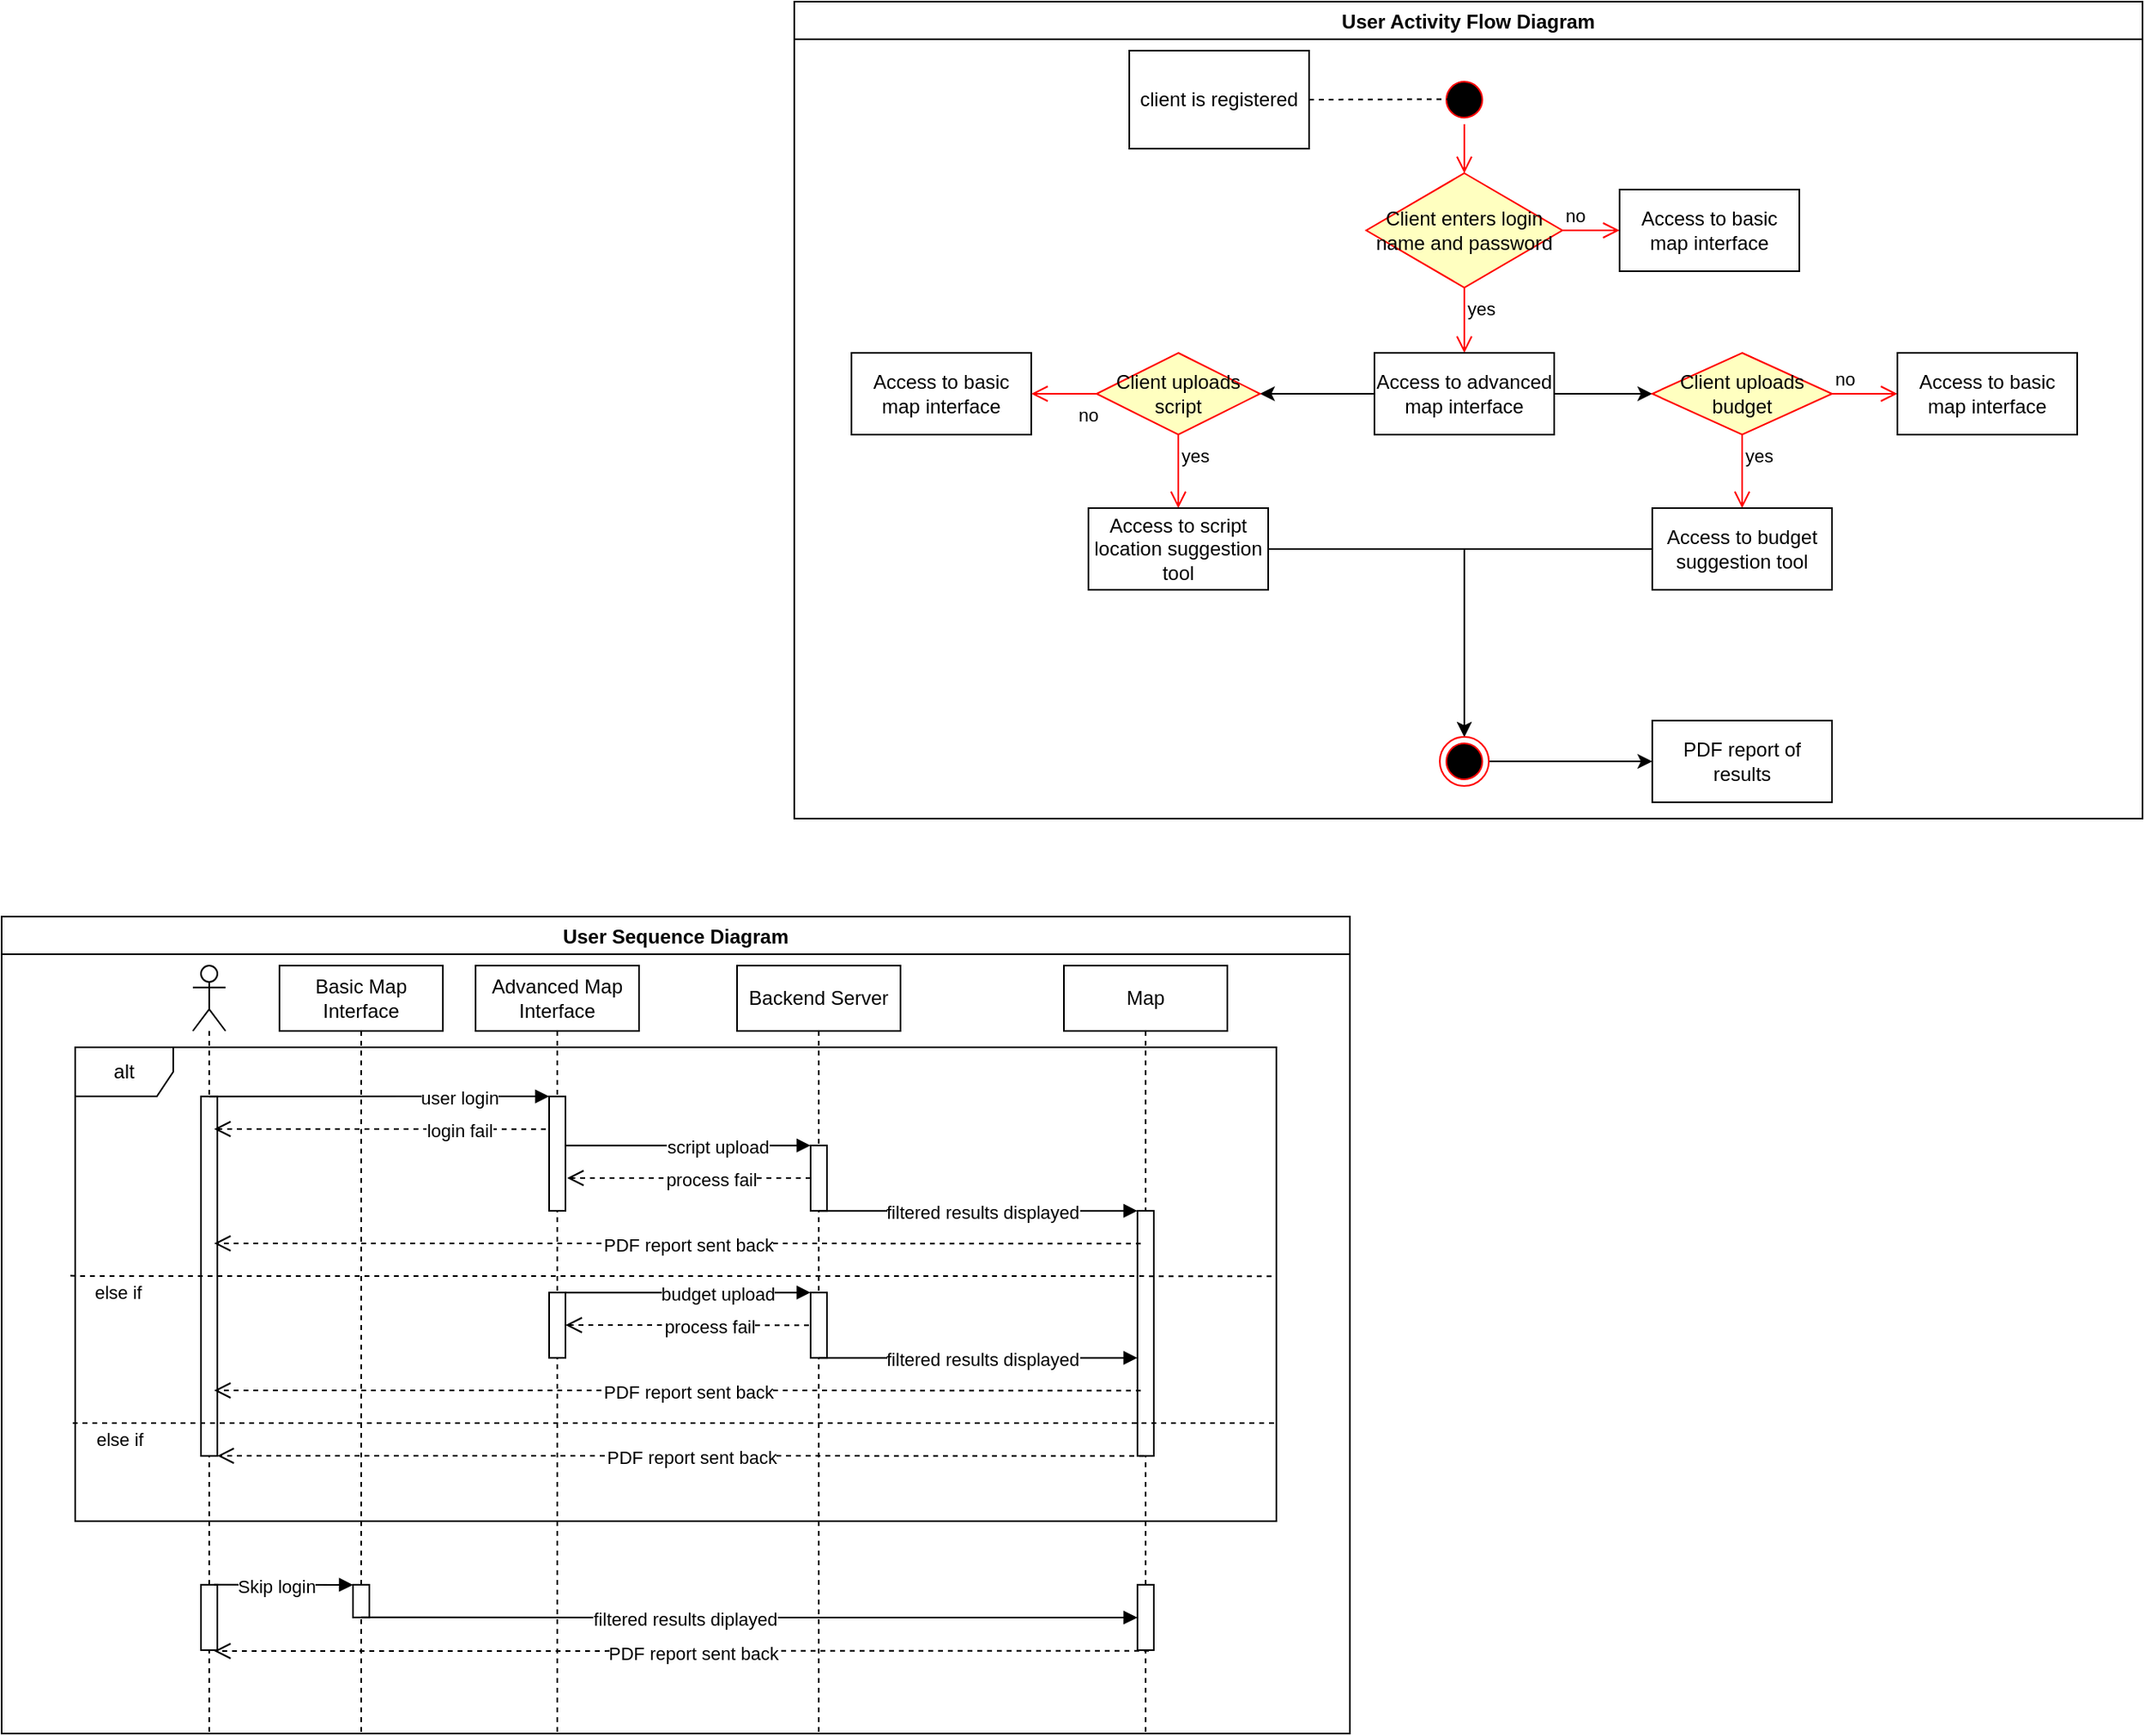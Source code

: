 <mxfile version="21.6.8" type="github">
  <diagram id="C5RBs43oDa-KdzZeNtuy" name="Page-1">
    <mxGraphModel dx="3458" dy="1689" grid="1" gridSize="10" guides="1" tooltips="1" connect="1" arrows="1" fold="1" page="1" pageScale="1" pageWidth="827" pageHeight="1169" math="0" shadow="0">
      <root>
        <mxCell id="WIyWlLk6GJQsqaUBKTNV-0" />
        <mxCell id="WIyWlLk6GJQsqaUBKTNV-1" parent="WIyWlLk6GJQsqaUBKTNV-0" />
        <mxCell id="lBqZCHfxyC3GmHe8Lh2Y-9" value="" style="ellipse;html=1;shape=startState;fillColor=#000000;strokeColor=#ff0000;" vertex="1" parent="WIyWlLk6GJQsqaUBKTNV-1">
          <mxGeometry x="350" y="105" width="30" height="30" as="geometry" />
        </mxCell>
        <mxCell id="lBqZCHfxyC3GmHe8Lh2Y-10" value="" style="edgeStyle=orthogonalEdgeStyle;html=1;verticalAlign=bottom;endArrow=open;endSize=8;strokeColor=#ff0000;rounded=0;entryX=0.5;entryY=0;entryDx=0;entryDy=0;" edge="1" source="lBqZCHfxyC3GmHe8Lh2Y-9" parent="WIyWlLk6GJQsqaUBKTNV-1" target="lBqZCHfxyC3GmHe8Lh2Y-12">
          <mxGeometry relative="1" as="geometry">
            <mxPoint x="365.0" y="215" as="targetPoint" />
          </mxGeometry>
        </mxCell>
        <mxCell id="lBqZCHfxyC3GmHe8Lh2Y-12" value="Client enters login &lt;br&gt;name and password" style="rhombus;whiteSpace=wrap;html=1;fontColor=#000000;fillColor=#ffffc0;strokeColor=#ff0000;" vertex="1" parent="WIyWlLk6GJQsqaUBKTNV-1">
          <mxGeometry x="305" y="165" width="120" height="70" as="geometry" />
        </mxCell>
        <mxCell id="lBqZCHfxyC3GmHe8Lh2Y-13" value="no" style="edgeStyle=orthogonalEdgeStyle;html=1;align=left;verticalAlign=bottom;endArrow=open;endSize=8;strokeColor=#ff0000;rounded=0;entryX=0;entryY=0.5;entryDx=0;entryDy=0;" edge="1" source="lBqZCHfxyC3GmHe8Lh2Y-12" parent="WIyWlLk6GJQsqaUBKTNV-1" target="lBqZCHfxyC3GmHe8Lh2Y-15">
          <mxGeometry x="-1" relative="1" as="geometry">
            <mxPoint x="504" y="245" as="targetPoint" />
          </mxGeometry>
        </mxCell>
        <mxCell id="lBqZCHfxyC3GmHe8Lh2Y-14" value="yes" style="edgeStyle=orthogonalEdgeStyle;html=1;align=left;verticalAlign=top;endArrow=open;endSize=8;strokeColor=#ff0000;rounded=0;entryX=0.5;entryY=0;entryDx=0;entryDy=0;" edge="1" source="lBqZCHfxyC3GmHe8Lh2Y-12" parent="WIyWlLk6GJQsqaUBKTNV-1" target="lBqZCHfxyC3GmHe8Lh2Y-16">
          <mxGeometry x="-1" relative="1" as="geometry">
            <mxPoint x="360" y="355" as="targetPoint" />
          </mxGeometry>
        </mxCell>
        <mxCell id="lBqZCHfxyC3GmHe8Lh2Y-15" value="Access to basic map interface" style="html=1;whiteSpace=wrap;" vertex="1" parent="WIyWlLk6GJQsqaUBKTNV-1">
          <mxGeometry x="460" y="175" width="110" height="50" as="geometry" />
        </mxCell>
        <mxCell id="lBqZCHfxyC3GmHe8Lh2Y-43" style="edgeStyle=orthogonalEdgeStyle;rounded=0;orthogonalLoop=1;jettySize=auto;html=1;exitX=0;exitY=0.5;exitDx=0;exitDy=0;entryX=1;entryY=0.5;entryDx=0;entryDy=0;" edge="1" parent="WIyWlLk6GJQsqaUBKTNV-1" source="lBqZCHfxyC3GmHe8Lh2Y-16" target="lBqZCHfxyC3GmHe8Lh2Y-40">
          <mxGeometry relative="1" as="geometry" />
        </mxCell>
        <mxCell id="lBqZCHfxyC3GmHe8Lh2Y-54" style="edgeStyle=orthogonalEdgeStyle;rounded=0;orthogonalLoop=1;jettySize=auto;html=1;entryX=0;entryY=0.5;entryDx=0;entryDy=0;" edge="1" parent="WIyWlLk6GJQsqaUBKTNV-1" source="lBqZCHfxyC3GmHe8Lh2Y-16" target="lBqZCHfxyC3GmHe8Lh2Y-51">
          <mxGeometry relative="1" as="geometry" />
        </mxCell>
        <mxCell id="lBqZCHfxyC3GmHe8Lh2Y-16" value="Access to advanced map interface" style="html=1;whiteSpace=wrap;" vertex="1" parent="WIyWlLk6GJQsqaUBKTNV-1">
          <mxGeometry x="310" y="275" width="110" height="50" as="geometry" />
        </mxCell>
        <mxCell id="lBqZCHfxyC3GmHe8Lh2Y-17" value="client is registered" style="html=1;whiteSpace=wrap;" vertex="1" parent="WIyWlLk6GJQsqaUBKTNV-1">
          <mxGeometry x="160" y="90" width="110" height="60" as="geometry" />
        </mxCell>
        <mxCell id="lBqZCHfxyC3GmHe8Lh2Y-23" value="" style="endArrow=none;dashed=1;html=1;rounded=0;entryX=0.188;entryY=0.491;entryDx=0;entryDy=0;entryPerimeter=0;exitX=1;exitY=0.5;exitDx=0;exitDy=0;" edge="1" parent="WIyWlLk6GJQsqaUBKTNV-1" source="lBqZCHfxyC3GmHe8Lh2Y-17" target="lBqZCHfxyC3GmHe8Lh2Y-9">
          <mxGeometry width="50" height="50" relative="1" as="geometry">
            <mxPoint x="260" y="120" as="sourcePoint" />
            <mxPoint x="350.0" y="119.7" as="targetPoint" />
          </mxGeometry>
        </mxCell>
        <mxCell id="lBqZCHfxyC3GmHe8Lh2Y-40" value="Client uploads script" style="rhombus;whiteSpace=wrap;html=1;fontColor=#000000;fillColor=#ffffc0;strokeColor=#ff0000;" vertex="1" parent="WIyWlLk6GJQsqaUBKTNV-1">
          <mxGeometry x="140" y="275" width="100" height="50" as="geometry" />
        </mxCell>
        <mxCell id="lBqZCHfxyC3GmHe8Lh2Y-42" value="yes" style="edgeStyle=orthogonalEdgeStyle;html=1;align=left;verticalAlign=top;endArrow=open;endSize=8;strokeColor=#ff0000;rounded=0;entryX=0.5;entryY=0;entryDx=0;entryDy=0;" edge="1" source="lBqZCHfxyC3GmHe8Lh2Y-40" parent="WIyWlLk6GJQsqaUBKTNV-1" target="lBqZCHfxyC3GmHe8Lh2Y-44">
          <mxGeometry x="-1" relative="1" as="geometry">
            <mxPoint x="165" y="375" as="targetPoint" />
          </mxGeometry>
        </mxCell>
        <mxCell id="lBqZCHfxyC3GmHe8Lh2Y-58" style="edgeStyle=orthogonalEdgeStyle;rounded=0;orthogonalLoop=1;jettySize=auto;html=1;entryX=0.5;entryY=0;entryDx=0;entryDy=0;" edge="1" parent="WIyWlLk6GJQsqaUBKTNV-1" source="lBqZCHfxyC3GmHe8Lh2Y-44" target="lBqZCHfxyC3GmHe8Lh2Y-57">
          <mxGeometry relative="1" as="geometry" />
        </mxCell>
        <mxCell id="lBqZCHfxyC3GmHe8Lh2Y-44" value="Access to script location suggestion tool" style="html=1;whiteSpace=wrap;" vertex="1" parent="WIyWlLk6GJQsqaUBKTNV-1">
          <mxGeometry x="135" y="370" width="110" height="50" as="geometry" />
        </mxCell>
        <mxCell id="lBqZCHfxyC3GmHe8Lh2Y-46" value="Access to basic map interface" style="html=1;whiteSpace=wrap;" vertex="1" parent="WIyWlLk6GJQsqaUBKTNV-1">
          <mxGeometry x="-10" y="275" width="110" height="50" as="geometry" />
        </mxCell>
        <mxCell id="lBqZCHfxyC3GmHe8Lh2Y-48" value="no" style="edgeStyle=orthogonalEdgeStyle;html=1;align=left;verticalAlign=top;endArrow=open;endSize=8;strokeColor=#ff0000;rounded=0;entryX=1;entryY=0.5;entryDx=0;entryDy=0;exitX=0;exitY=0.5;exitDx=0;exitDy=0;" edge="1" parent="WIyWlLk6GJQsqaUBKTNV-1" source="lBqZCHfxyC3GmHe8Lh2Y-40" target="lBqZCHfxyC3GmHe8Lh2Y-46">
          <mxGeometry x="-0.333" relative="1" as="geometry">
            <mxPoint x="150" y="370" as="targetPoint" />
            <mxPoint x="135" y="302" as="sourcePoint" />
            <mxPoint as="offset" />
          </mxGeometry>
        </mxCell>
        <mxCell id="lBqZCHfxyC3GmHe8Lh2Y-51" value="Client uploads budget" style="rhombus;whiteSpace=wrap;html=1;fontColor=#000000;fillColor=#ffffc0;strokeColor=#ff0000;" vertex="1" parent="WIyWlLk6GJQsqaUBKTNV-1">
          <mxGeometry x="480" y="275" width="110" height="50" as="geometry" />
        </mxCell>
        <mxCell id="lBqZCHfxyC3GmHe8Lh2Y-52" value="no" style="edgeStyle=orthogonalEdgeStyle;html=1;align=left;verticalAlign=bottom;endArrow=open;endSize=8;strokeColor=#ff0000;rounded=0;entryX=0;entryY=0.5;entryDx=0;entryDy=0;" edge="1" source="lBqZCHfxyC3GmHe8Lh2Y-51" parent="WIyWlLk6GJQsqaUBKTNV-1" target="lBqZCHfxyC3GmHe8Lh2Y-56">
          <mxGeometry x="-1" relative="1" as="geometry">
            <mxPoint x="660" y="300" as="targetPoint" />
          </mxGeometry>
        </mxCell>
        <mxCell id="lBqZCHfxyC3GmHe8Lh2Y-53" value="yes" style="edgeStyle=orthogonalEdgeStyle;html=1;align=left;verticalAlign=top;endArrow=open;endSize=8;strokeColor=#ff0000;rounded=0;entryX=0.5;entryY=0;entryDx=0;entryDy=0;" edge="1" source="lBqZCHfxyC3GmHe8Lh2Y-51" parent="WIyWlLk6GJQsqaUBKTNV-1" target="lBqZCHfxyC3GmHe8Lh2Y-55">
          <mxGeometry x="-1" relative="1" as="geometry">
            <mxPoint x="520" y="380" as="targetPoint" />
          </mxGeometry>
        </mxCell>
        <mxCell id="lBqZCHfxyC3GmHe8Lh2Y-60" style="edgeStyle=orthogonalEdgeStyle;rounded=0;orthogonalLoop=1;jettySize=auto;html=1;entryX=0.5;entryY=0;entryDx=0;entryDy=0;" edge="1" parent="WIyWlLk6GJQsqaUBKTNV-1" source="lBqZCHfxyC3GmHe8Lh2Y-55" target="lBqZCHfxyC3GmHe8Lh2Y-57">
          <mxGeometry relative="1" as="geometry" />
        </mxCell>
        <mxCell id="lBqZCHfxyC3GmHe8Lh2Y-55" value="Access to budget suggestion tool" style="html=1;whiteSpace=wrap;" vertex="1" parent="WIyWlLk6GJQsqaUBKTNV-1">
          <mxGeometry x="480" y="370" width="110" height="50" as="geometry" />
        </mxCell>
        <mxCell id="lBqZCHfxyC3GmHe8Lh2Y-56" value="Access to basic map interface" style="html=1;whiteSpace=wrap;" vertex="1" parent="WIyWlLk6GJQsqaUBKTNV-1">
          <mxGeometry x="630" y="275" width="110" height="50" as="geometry" />
        </mxCell>
        <mxCell id="lBqZCHfxyC3GmHe8Lh2Y-64" style="edgeStyle=orthogonalEdgeStyle;rounded=0;orthogonalLoop=1;jettySize=auto;html=1;exitX=1;exitY=0.5;exitDx=0;exitDy=0;entryX=0;entryY=0.5;entryDx=0;entryDy=0;" edge="1" parent="WIyWlLk6GJQsqaUBKTNV-1" source="lBqZCHfxyC3GmHe8Lh2Y-57" target="lBqZCHfxyC3GmHe8Lh2Y-65">
          <mxGeometry relative="1" as="geometry">
            <mxPoint x="480" y="525" as="targetPoint" />
          </mxGeometry>
        </mxCell>
        <mxCell id="lBqZCHfxyC3GmHe8Lh2Y-57" value="" style="ellipse;html=1;shape=endState;fillColor=#000000;strokeColor=#ff0000;" vertex="1" parent="WIyWlLk6GJQsqaUBKTNV-1">
          <mxGeometry x="350" y="510" width="30" height="30" as="geometry" />
        </mxCell>
        <mxCell id="lBqZCHfxyC3GmHe8Lh2Y-62" value="User Activity Flow Diagram" style="swimlane;" vertex="1" parent="WIyWlLk6GJQsqaUBKTNV-1">
          <mxGeometry x="-45" y="60" width="825" height="500" as="geometry" />
        </mxCell>
        <mxCell id="lBqZCHfxyC3GmHe8Lh2Y-65" value="PDF report of results" style="html=1;whiteSpace=wrap;" vertex="1" parent="lBqZCHfxyC3GmHe8Lh2Y-62">
          <mxGeometry x="525" y="440" width="110" height="50" as="geometry" />
        </mxCell>
        <mxCell id="lBqZCHfxyC3GmHe8Lh2Y-69" value="" style="shape=umlLifeline;perimeter=lifelinePerimeter;whiteSpace=wrap;html=1;container=1;dropTarget=0;collapsible=0;recursiveResize=0;outlineConnect=0;portConstraint=eastwest;newEdgeStyle={&quot;edgeStyle&quot;:&quot;elbowEdgeStyle&quot;,&quot;elbow&quot;:&quot;vertical&quot;,&quot;curved&quot;:0,&quot;rounded&quot;:0};participant=umlActor;" vertex="1" parent="WIyWlLk6GJQsqaUBKTNV-1">
          <mxGeometry x="-413" y="650" width="20" height="470" as="geometry" />
        </mxCell>
        <mxCell id="lBqZCHfxyC3GmHe8Lh2Y-73" value="" style="html=1;points=[];perimeter=orthogonalPerimeter;outlineConnect=0;targetShapes=umlLifeline;portConstraint=eastwest;newEdgeStyle={&quot;edgeStyle&quot;:&quot;elbowEdgeStyle&quot;,&quot;elbow&quot;:&quot;vertical&quot;,&quot;curved&quot;:0,&quot;rounded&quot;:0};" vertex="1" parent="lBqZCHfxyC3GmHe8Lh2Y-69">
          <mxGeometry x="5" y="80.09" width="10" height="220" as="geometry" />
        </mxCell>
        <mxCell id="lBqZCHfxyC3GmHe8Lh2Y-96" value="" style="html=1;points=[];perimeter=orthogonalPerimeter;outlineConnect=0;targetShapes=umlLifeline;portConstraint=eastwest;newEdgeStyle={&quot;edgeStyle&quot;:&quot;elbowEdgeStyle&quot;,&quot;elbow&quot;:&quot;vertical&quot;,&quot;curved&quot;:0,&quot;rounded&quot;:0};" vertex="1" parent="lBqZCHfxyC3GmHe8Lh2Y-69">
          <mxGeometry x="5" y="378.93" width="10" height="40" as="geometry" />
        </mxCell>
        <mxCell id="lBqZCHfxyC3GmHe8Lh2Y-70" value="Backend Server" style="shape=umlLifeline;perimeter=lifelinePerimeter;whiteSpace=wrap;html=1;container=1;dropTarget=0;collapsible=0;recursiveResize=0;outlineConnect=0;portConstraint=eastwest;newEdgeStyle={&quot;edgeStyle&quot;:&quot;elbowEdgeStyle&quot;,&quot;elbow&quot;:&quot;vertical&quot;,&quot;curved&quot;:0,&quot;rounded&quot;:0};" vertex="1" parent="WIyWlLk6GJQsqaUBKTNV-1">
          <mxGeometry x="-80" y="650" width="100" height="470" as="geometry" />
        </mxCell>
        <mxCell id="lBqZCHfxyC3GmHe8Lh2Y-79" value="" style="html=1;points=[];perimeter=orthogonalPerimeter;outlineConnect=0;targetShapes=umlLifeline;portConstraint=eastwest;newEdgeStyle={&quot;edgeStyle&quot;:&quot;elbowEdgeStyle&quot;,&quot;elbow&quot;:&quot;vertical&quot;,&quot;curved&quot;:0,&quot;rounded&quot;:0};" vertex="1" parent="lBqZCHfxyC3GmHe8Lh2Y-70">
          <mxGeometry x="45" y="110.09" width="10" height="40" as="geometry" />
        </mxCell>
        <mxCell id="lBqZCHfxyC3GmHe8Lh2Y-89" value="" style="html=1;points=[];perimeter=orthogonalPerimeter;outlineConnect=0;targetShapes=umlLifeline;portConstraint=eastwest;newEdgeStyle={&quot;edgeStyle&quot;:&quot;elbowEdgeStyle&quot;,&quot;elbow&quot;:&quot;vertical&quot;,&quot;curved&quot;:0,&quot;rounded&quot;:0};" vertex="1" parent="lBqZCHfxyC3GmHe8Lh2Y-70">
          <mxGeometry x="45" y="200.09" width="10" height="40" as="geometry" />
        </mxCell>
        <mxCell id="lBqZCHfxyC3GmHe8Lh2Y-71" value="Basic Map Interface" style="shape=umlLifeline;perimeter=lifelinePerimeter;whiteSpace=wrap;html=1;container=1;dropTarget=0;collapsible=0;recursiveResize=0;outlineConnect=0;portConstraint=eastwest;newEdgeStyle={&quot;edgeStyle&quot;:&quot;elbowEdgeStyle&quot;,&quot;elbow&quot;:&quot;vertical&quot;,&quot;curved&quot;:0,&quot;rounded&quot;:0};" vertex="1" parent="WIyWlLk6GJQsqaUBKTNV-1">
          <mxGeometry x="-360" y="650" width="100" height="470" as="geometry" />
        </mxCell>
        <mxCell id="lBqZCHfxyC3GmHe8Lh2Y-97" value="" style="html=1;points=[];perimeter=orthogonalPerimeter;outlineConnect=0;targetShapes=umlLifeline;portConstraint=eastwest;newEdgeStyle={&quot;edgeStyle&quot;:&quot;elbowEdgeStyle&quot;,&quot;elbow&quot;:&quot;vertical&quot;,&quot;curved&quot;:0,&quot;rounded&quot;:0};" vertex="1" parent="lBqZCHfxyC3GmHe8Lh2Y-71">
          <mxGeometry x="45" y="378.93" width="10" height="20" as="geometry" />
        </mxCell>
        <mxCell id="lBqZCHfxyC3GmHe8Lh2Y-72" value="Advanced Map Interface" style="shape=umlLifeline;perimeter=lifelinePerimeter;whiteSpace=wrap;html=1;container=1;dropTarget=0;collapsible=0;recursiveResize=0;outlineConnect=0;portConstraint=eastwest;newEdgeStyle={&quot;edgeStyle&quot;:&quot;elbowEdgeStyle&quot;,&quot;elbow&quot;:&quot;vertical&quot;,&quot;curved&quot;:0,&quot;rounded&quot;:0};" vertex="1" parent="WIyWlLk6GJQsqaUBKTNV-1">
          <mxGeometry x="-240" y="650" width="100" height="470" as="geometry" />
        </mxCell>
        <mxCell id="lBqZCHfxyC3GmHe8Lh2Y-75" value="" style="html=1;points=[];perimeter=orthogonalPerimeter;outlineConnect=0;targetShapes=umlLifeline;portConstraint=eastwest;newEdgeStyle={&quot;edgeStyle&quot;:&quot;elbowEdgeStyle&quot;,&quot;elbow&quot;:&quot;vertical&quot;,&quot;curved&quot;:0,&quot;rounded&quot;:0};" vertex="1" parent="lBqZCHfxyC3GmHe8Lh2Y-72">
          <mxGeometry x="45" y="80.09" width="10" height="70" as="geometry" />
        </mxCell>
        <mxCell id="lBqZCHfxyC3GmHe8Lh2Y-88" value="" style="html=1;points=[];perimeter=orthogonalPerimeter;outlineConnect=0;targetShapes=umlLifeline;portConstraint=eastwest;newEdgeStyle={&quot;edgeStyle&quot;:&quot;elbowEdgeStyle&quot;,&quot;elbow&quot;:&quot;vertical&quot;,&quot;curved&quot;:0,&quot;rounded&quot;:0};" vertex="1" parent="lBqZCHfxyC3GmHe8Lh2Y-72">
          <mxGeometry x="45" y="200.09" width="10" height="40" as="geometry" />
        </mxCell>
        <mxCell id="lBqZCHfxyC3GmHe8Lh2Y-76" value="user login" style="html=1;verticalAlign=bottom;endArrow=block;edgeStyle=elbowEdgeStyle;elbow=vertical;curved=0;rounded=0;" edge="1" parent="WIyWlLk6GJQsqaUBKTNV-1" source="lBqZCHfxyC3GmHe8Lh2Y-73">
          <mxGeometry x="0.47" y="-10" width="80" relative="1" as="geometry">
            <mxPoint x="-398" y="730.093" as="sourcePoint" />
            <mxPoint x="-195.0" y="730.093" as="targetPoint" />
            <mxPoint as="offset" />
          </mxGeometry>
        </mxCell>
        <mxCell id="lBqZCHfxyC3GmHe8Lh2Y-78" value="script upload" style="html=1;verticalAlign=bottom;endArrow=block;edgeStyle=elbowEdgeStyle;elbow=vertical;curved=0;rounded=0;" edge="1" parent="WIyWlLk6GJQsqaUBKTNV-1" source="lBqZCHfxyC3GmHe8Lh2Y-75" target="lBqZCHfxyC3GmHe8Lh2Y-79">
          <mxGeometry x="0.236" y="-10" width="80" relative="1" as="geometry">
            <mxPoint x="-180" y="750.09" as="sourcePoint" />
            <mxPoint x="-80" y="750.09" as="targetPoint" />
            <mxPoint as="offset" />
            <Array as="points">
              <mxPoint x="-180" y="760.09" />
            </Array>
          </mxGeometry>
        </mxCell>
        <mxCell id="lBqZCHfxyC3GmHe8Lh2Y-80" value="login fail" style="html=1;verticalAlign=bottom;endArrow=open;dashed=1;endSize=8;edgeStyle=elbowEdgeStyle;elbow=vertical;curved=0;rounded=0;" edge="1" parent="WIyWlLk6GJQsqaUBKTNV-1">
          <mxGeometry x="-0.477" y="10" relative="1" as="geometry">
            <mxPoint x="-197" y="750.09" as="sourcePoint" />
            <mxPoint x="-400" y="750.09" as="targetPoint" />
            <mxPoint as="offset" />
          </mxGeometry>
        </mxCell>
        <mxCell id="lBqZCHfxyC3GmHe8Lh2Y-84" value="process fail" style="html=1;verticalAlign=bottom;endArrow=open;dashed=1;endSize=8;edgeStyle=elbowEdgeStyle;elbow=vertical;curved=0;rounded=0;" edge="1" parent="WIyWlLk6GJQsqaUBKTNV-1" source="lBqZCHfxyC3GmHe8Lh2Y-79">
          <mxGeometry x="-0.174" y="10" relative="1" as="geometry">
            <mxPoint x="-80" y="780.09" as="sourcePoint" />
            <mxPoint x="-184" y="780.09" as="targetPoint" />
            <mxPoint as="offset" />
          </mxGeometry>
        </mxCell>
        <mxCell id="lBqZCHfxyC3GmHe8Lh2Y-86" value="budget upload" style="html=1;verticalAlign=bottom;endArrow=block;edgeStyle=elbowEdgeStyle;elbow=vertical;curved=0;rounded=0;" edge="1" parent="WIyWlLk6GJQsqaUBKTNV-1">
          <mxGeometry x="0.236" y="-10" width="80" relative="1" as="geometry">
            <mxPoint x="-185" y="850.09" as="sourcePoint" />
            <mxPoint x="-35" y="850.09" as="targetPoint" />
            <mxPoint as="offset" />
            <Array as="points">
              <mxPoint x="-180" y="850.09" />
            </Array>
          </mxGeometry>
        </mxCell>
        <mxCell id="lBqZCHfxyC3GmHe8Lh2Y-87" value="process fail" style="html=1;verticalAlign=bottom;endArrow=open;dashed=1;endSize=8;edgeStyle=elbowEdgeStyle;elbow=vertical;curved=0;rounded=0;" edge="1" parent="WIyWlLk6GJQsqaUBKTNV-1">
          <mxGeometry x="-0.174" y="10" relative="1" as="geometry">
            <mxPoint x="-36" y="870.09" as="sourcePoint" />
            <mxPoint x="-185" y="870.09" as="targetPoint" />
            <mxPoint as="offset" />
          </mxGeometry>
        </mxCell>
        <mxCell id="lBqZCHfxyC3GmHe8Lh2Y-90" value="Map" style="shape=umlLifeline;perimeter=lifelinePerimeter;whiteSpace=wrap;html=1;container=1;dropTarget=0;collapsible=0;recursiveResize=0;outlineConnect=0;portConstraint=eastwest;newEdgeStyle={&quot;edgeStyle&quot;:&quot;elbowEdgeStyle&quot;,&quot;elbow&quot;:&quot;vertical&quot;,&quot;curved&quot;:0,&quot;rounded&quot;:0};" vertex="1" parent="WIyWlLk6GJQsqaUBKTNV-1">
          <mxGeometry x="120" y="650" width="100" height="470" as="geometry" />
        </mxCell>
        <mxCell id="lBqZCHfxyC3GmHe8Lh2Y-92" value="" style="html=1;points=[];perimeter=orthogonalPerimeter;outlineConnect=0;targetShapes=umlLifeline;portConstraint=eastwest;newEdgeStyle={&quot;edgeStyle&quot;:&quot;elbowEdgeStyle&quot;,&quot;elbow&quot;:&quot;vertical&quot;,&quot;curved&quot;:0,&quot;rounded&quot;:0};" vertex="1" parent="lBqZCHfxyC3GmHe8Lh2Y-90">
          <mxGeometry x="45" y="150.09" width="10" height="150" as="geometry" />
        </mxCell>
        <mxCell id="lBqZCHfxyC3GmHe8Lh2Y-99" value="" style="html=1;points=[];perimeter=orthogonalPerimeter;outlineConnect=0;targetShapes=umlLifeline;portConstraint=eastwest;newEdgeStyle={&quot;edgeStyle&quot;:&quot;elbowEdgeStyle&quot;,&quot;elbow&quot;:&quot;vertical&quot;,&quot;curved&quot;:0,&quot;rounded&quot;:0};" vertex="1" parent="lBqZCHfxyC3GmHe8Lh2Y-90">
          <mxGeometry x="45" y="378.93" width="10" height="40" as="geometry" />
        </mxCell>
        <mxCell id="lBqZCHfxyC3GmHe8Lh2Y-93" value="filtered results displayed" style="html=1;verticalAlign=bottom;endArrow=block;edgeStyle=elbowEdgeStyle;elbow=vertical;curved=0;rounded=0;" edge="1" parent="WIyWlLk6GJQsqaUBKTNV-1" target="lBqZCHfxyC3GmHe8Lh2Y-92">
          <mxGeometry x="0.026" y="-10" width="80" relative="1" as="geometry">
            <mxPoint x="-30" y="800.09" as="sourcePoint" />
            <mxPoint x="90" y="800.09" as="targetPoint" />
            <mxPoint as="offset" />
            <Array as="points">
              <mxPoint x="-25" y="800.09" />
            </Array>
          </mxGeometry>
        </mxCell>
        <mxCell id="lBqZCHfxyC3GmHe8Lh2Y-94" value="filtered results displayed" style="html=1;verticalAlign=bottom;endArrow=block;edgeStyle=elbowEdgeStyle;elbow=vertical;curved=0;rounded=0;" edge="1" parent="WIyWlLk6GJQsqaUBKTNV-1">
          <mxGeometry x="0.026" y="-10" width="80" relative="1" as="geometry">
            <mxPoint x="-30" y="890.09" as="sourcePoint" />
            <mxPoint x="165" y="890.09" as="targetPoint" />
            <mxPoint as="offset" />
            <Array as="points">
              <mxPoint x="-25" y="890.09" />
            </Array>
          </mxGeometry>
        </mxCell>
        <mxCell id="lBqZCHfxyC3GmHe8Lh2Y-95" value="PDF report sent back" style="html=1;verticalAlign=bottom;endArrow=open;dashed=1;endSize=8;edgeStyle=elbowEdgeStyle;elbow=vertical;curved=0;rounded=0;" edge="1" parent="WIyWlLk6GJQsqaUBKTNV-1">
          <mxGeometry x="-0.024" y="10" relative="1" as="geometry">
            <mxPoint x="169" y="950.09" as="sourcePoint" />
            <mxPoint x="-398" y="950.195" as="targetPoint" />
            <mxPoint as="offset" />
          </mxGeometry>
        </mxCell>
        <mxCell id="lBqZCHfxyC3GmHe8Lh2Y-98" value="Skip login" style="html=1;verticalAlign=bottom;endArrow=block;edgeStyle=elbowEdgeStyle;elbow=vertical;curved=0;rounded=0;" edge="1" parent="WIyWlLk6GJQsqaUBKTNV-1" target="lBqZCHfxyC3GmHe8Lh2Y-97">
          <mxGeometry x="-0.111" y="-10" width="80" relative="1" as="geometry">
            <mxPoint x="-400" y="1028.93" as="sourcePoint" />
            <mxPoint x="-320" y="1028.93" as="targetPoint" />
            <mxPoint as="offset" />
          </mxGeometry>
        </mxCell>
        <mxCell id="lBqZCHfxyC3GmHe8Lh2Y-100" value="filtered results diplayed" style="html=1;verticalAlign=bottom;endArrow=block;edgeStyle=elbowEdgeStyle;elbow=vertical;curved=0;rounded=0;" edge="1" parent="WIyWlLk6GJQsqaUBKTNV-1" target="lBqZCHfxyC3GmHe8Lh2Y-99">
          <mxGeometry x="-0.166" y="-10" width="80" relative="1" as="geometry">
            <mxPoint x="-310" y="1048.93" as="sourcePoint" />
            <mxPoint x="-225" y="1048.93" as="targetPoint" />
            <mxPoint as="offset" />
          </mxGeometry>
        </mxCell>
        <mxCell id="lBqZCHfxyC3GmHe8Lh2Y-105" value="PDF report sent back" style="html=1;verticalAlign=bottom;endArrow=open;dashed=1;endSize=8;edgeStyle=elbowEdgeStyle;elbow=vertical;curved=0;rounded=0;" edge="1" parent="WIyWlLk6GJQsqaUBKTNV-1">
          <mxGeometry x="-0.024" y="10" relative="1" as="geometry">
            <mxPoint x="172" y="1069.35" as="sourcePoint" />
            <mxPoint x="-400" y="1069.35" as="targetPoint" />
            <mxPoint as="offset" />
          </mxGeometry>
        </mxCell>
        <mxCell id="lBqZCHfxyC3GmHe8Lh2Y-106" value="PDF report sent back" style="html=1;verticalAlign=bottom;endArrow=open;dashed=1;endSize=8;edgeStyle=elbowEdgeStyle;elbow=vertical;curved=0;rounded=0;" edge="1" parent="WIyWlLk6GJQsqaUBKTNV-1">
          <mxGeometry x="-0.024" y="10" relative="1" as="geometry">
            <mxPoint x="167" y="820.09" as="sourcePoint" />
            <mxPoint x="-400" y="820.195" as="targetPoint" />
            <mxPoint as="offset" />
          </mxGeometry>
        </mxCell>
        <mxCell id="lBqZCHfxyC3GmHe8Lh2Y-107" value="PDF report sent back" style="html=1;verticalAlign=bottom;endArrow=open;dashed=1;endSize=8;edgeStyle=elbowEdgeStyle;elbow=vertical;curved=0;rounded=0;" edge="1" parent="WIyWlLk6GJQsqaUBKTNV-1">
          <mxGeometry x="-0.024" y="10" relative="1" as="geometry">
            <mxPoint x="167" y="910.09" as="sourcePoint" />
            <mxPoint x="-400" y="910.195" as="targetPoint" />
            <mxPoint as="offset" />
          </mxGeometry>
        </mxCell>
        <mxCell id="lBqZCHfxyC3GmHe8Lh2Y-108" value="alt" style="shape=umlFrame;whiteSpace=wrap;html=1;pointerEvents=0;" vertex="1" parent="WIyWlLk6GJQsqaUBKTNV-1">
          <mxGeometry x="-485" y="700" width="735" height="290" as="geometry" />
        </mxCell>
        <mxCell id="lBqZCHfxyC3GmHe8Lh2Y-109" value="" style="endArrow=none;dashed=1;html=1;rounded=0;exitX=-0.004;exitY=0.482;exitDx=0;exitDy=0;exitPerimeter=0;entryX=1;entryY=0.483;entryDx=0;entryDy=0;entryPerimeter=0;" edge="1" parent="WIyWlLk6GJQsqaUBKTNV-1" source="lBqZCHfxyC3GmHe8Lh2Y-108" target="lBqZCHfxyC3GmHe8Lh2Y-108">
          <mxGeometry width="50" height="50" relative="1" as="geometry">
            <mxPoint x="-370" y="890" as="sourcePoint" />
            <mxPoint x="-320" y="840" as="targetPoint" />
            <Array as="points">
              <mxPoint x="-480" y="840" />
            </Array>
          </mxGeometry>
        </mxCell>
        <mxCell id="lBqZCHfxyC3GmHe8Lh2Y-111" value="else if" style="edgeLabel;html=1;align=center;verticalAlign=middle;resizable=0;points=[];" vertex="1" connectable="0" parent="lBqZCHfxyC3GmHe8Lh2Y-109">
          <mxGeometry x="-0.918" y="-4" relative="1" as="geometry">
            <mxPoint x="-2" y="6" as="offset" />
          </mxGeometry>
        </mxCell>
        <mxCell id="lBqZCHfxyC3GmHe8Lh2Y-113" value="" style="endArrow=none;dashed=1;html=1;rounded=0;exitX=-0.004;exitY=0.482;exitDx=0;exitDy=0;exitPerimeter=0;entryX=1;entryY=0.483;entryDx=0;entryDy=0;entryPerimeter=0;" edge="1" parent="WIyWlLk6GJQsqaUBKTNV-1">
          <mxGeometry width="50" height="50" relative="1" as="geometry">
            <mxPoint x="-486.5" y="930" as="sourcePoint" />
            <mxPoint x="251.5" y="930" as="targetPoint" />
            <Array as="points">
              <mxPoint x="-478.5" y="930" />
            </Array>
          </mxGeometry>
        </mxCell>
        <mxCell id="lBqZCHfxyC3GmHe8Lh2Y-114" value="else if" style="edgeLabel;html=1;align=center;verticalAlign=middle;resizable=0;points=[];" vertex="1" connectable="0" parent="lBqZCHfxyC3GmHe8Lh2Y-113">
          <mxGeometry x="-0.918" y="-4" relative="1" as="geometry">
            <mxPoint x="-2" y="6" as="offset" />
          </mxGeometry>
        </mxCell>
        <mxCell id="lBqZCHfxyC3GmHe8Lh2Y-115" value="User Sequence Diagram" style="swimlane;" vertex="1" parent="WIyWlLk6GJQsqaUBKTNV-1">
          <mxGeometry x="-530" y="620" width="825" height="500" as="geometry" />
        </mxCell>
      </root>
    </mxGraphModel>
  </diagram>
</mxfile>
